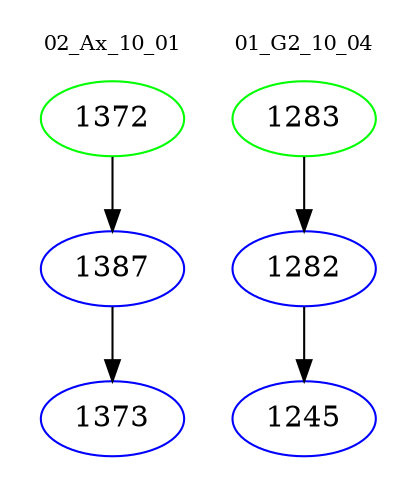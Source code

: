 digraph{
subgraph cluster_0 {
color = white
label = "02_Ax_10_01";
fontsize=10;
T0_1372 [label="1372", color="green"]
T0_1372 -> T0_1387 [color="black"]
T0_1387 [label="1387", color="blue"]
T0_1387 -> T0_1373 [color="black"]
T0_1373 [label="1373", color="blue"]
}
subgraph cluster_1 {
color = white
label = "01_G2_10_04";
fontsize=10;
T1_1283 [label="1283", color="green"]
T1_1283 -> T1_1282 [color="black"]
T1_1282 [label="1282", color="blue"]
T1_1282 -> T1_1245 [color="black"]
T1_1245 [label="1245", color="blue"]
}
}
